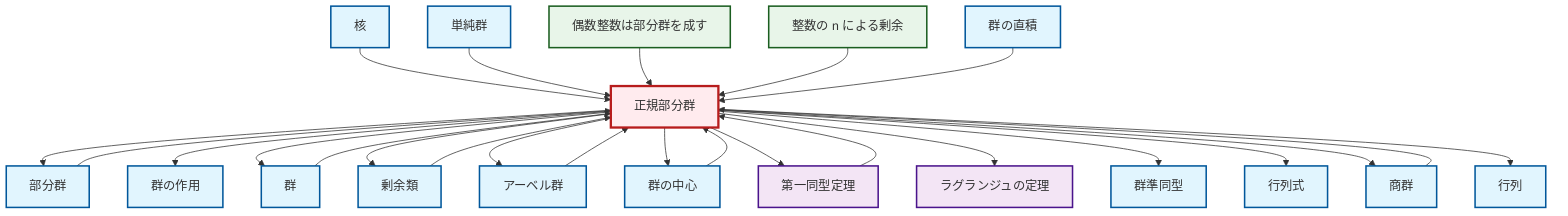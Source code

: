 graph TD
    classDef definition fill:#e1f5fe,stroke:#01579b,stroke-width:2px
    classDef theorem fill:#f3e5f5,stroke:#4a148c,stroke-width:2px
    classDef axiom fill:#fff3e0,stroke:#e65100,stroke-width:2px
    classDef example fill:#e8f5e9,stroke:#1b5e20,stroke-width:2px
    classDef current fill:#ffebee,stroke:#b71c1c,stroke-width:3px
    def-direct-product["群の直積"]:::definition
    def-center-of-group["群の中心"]:::definition
    thm-first-isomorphism["第一同型定理"]:::theorem
    def-group["群"]:::definition
    ex-even-integers-subgroup["偶数整数は部分群を成す"]:::example
    def-kernel["核"]:::definition
    def-coset["剰余類"]:::definition
    def-simple-group["単純群"]:::definition
    def-quotient-group["商群"]:::definition
    def-abelian-group["アーベル群"]:::definition
    def-determinant["行列式"]:::definition
    thm-lagrange["ラグランジュの定理"]:::theorem
    def-subgroup["部分群"]:::definition
    def-matrix["行列"]:::definition
    def-group-action["群の作用"]:::definition
    def-normal-subgroup["正規部分群"]:::definition
    def-homomorphism["群準同型"]:::definition
    ex-quotient-integers-mod-n["整数の n による剰余"]:::example
    def-subgroup --> def-normal-subgroup
    thm-first-isomorphism --> def-normal-subgroup
    def-normal-subgroup --> def-subgroup
    def-normal-subgroup --> def-group-action
    def-normal-subgroup --> def-group
    def-center-of-group --> def-normal-subgroup
    def-group --> def-normal-subgroup
    def-kernel --> def-normal-subgroup
    def-normal-subgroup --> def-coset
    def-normal-subgroup --> def-abelian-group
    def-simple-group --> def-normal-subgroup
    def-abelian-group --> def-normal-subgroup
    def-normal-subgroup --> def-center-of-group
    def-normal-subgroup --> thm-first-isomorphism
    def-normal-subgroup --> thm-lagrange
    ex-even-integers-subgroup --> def-normal-subgroup
    def-quotient-group --> def-normal-subgroup
    def-normal-subgroup --> def-homomorphism
    def-normal-subgroup --> def-determinant
    def-normal-subgroup --> def-quotient-group
    def-coset --> def-normal-subgroup
    ex-quotient-integers-mod-n --> def-normal-subgroup
    def-normal-subgroup --> def-matrix
    def-direct-product --> def-normal-subgroup
    class def-normal-subgroup current